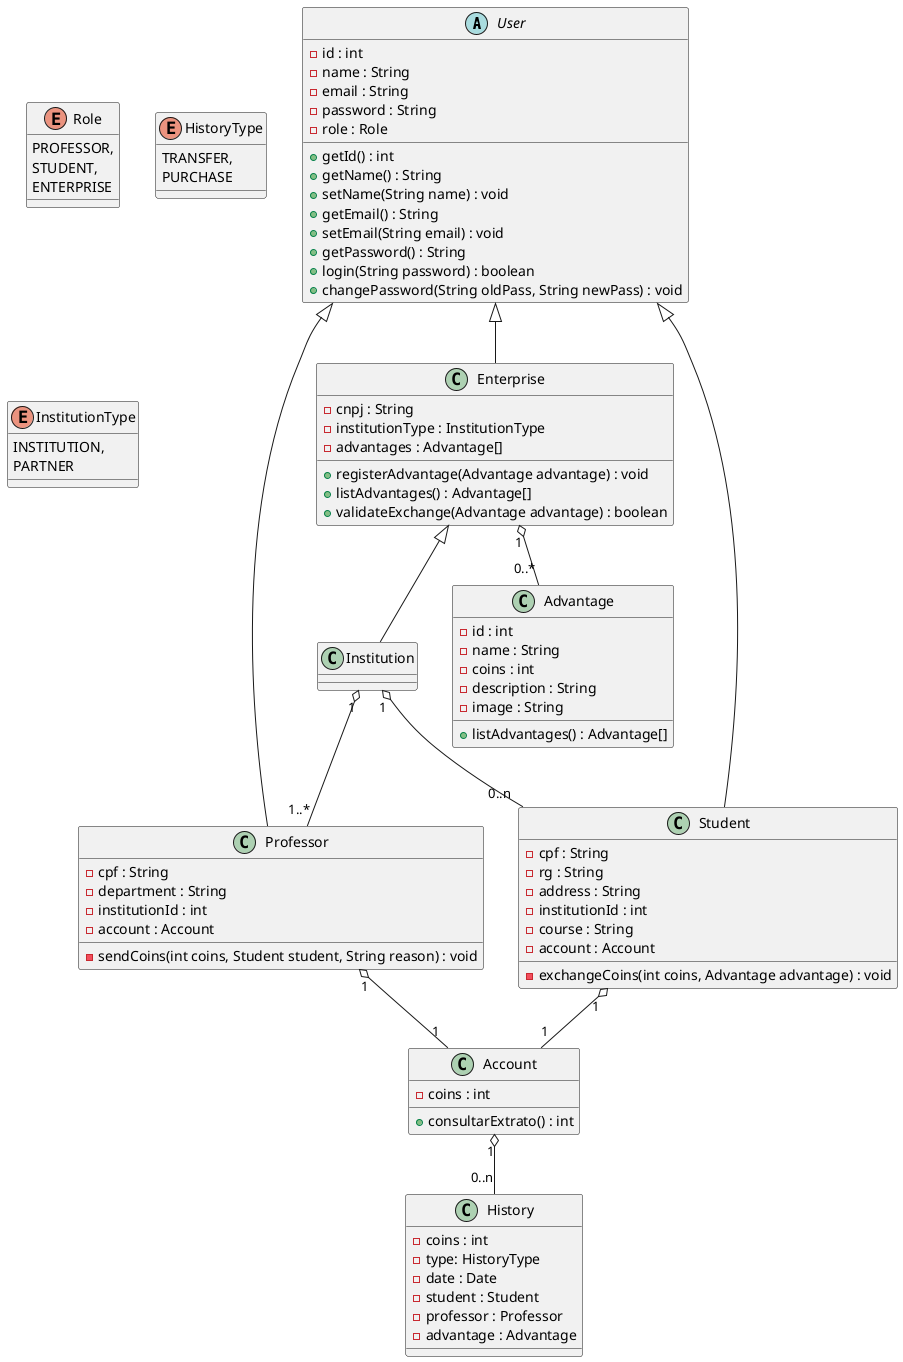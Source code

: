 @startuml

abstract class User {
    -id : int
    -name : String
    -email : String
    -password : String
    -role : Role
    +getId() : int
    +getName() : String
    +setName(String name) : void
    +getEmail() : String
    +setEmail(String email) : void
    +getPassword() : String
    +login(String password) : boolean
    +changePassword(String oldPass, String newPass) : void
}

enum Role {
    PROFESSOR,
    STUDENT,
    ENTERPRISE
}

class Professor {
    -cpf : String
    -department : String
    -institutionId : int
    -account : Account
    -sendCoins(int coins, Student student, String reason) : void
}

class Student {
    -cpf : String
    -rg : String
    -address : String
    -institutionId : int
    -course : String
    -account : Account
    -exchangeCoins(int coins, Advantage advantage) : void
}

class Account {
    -coins : int
    +consultarExtrato() : int
}

class History {
    -coins : int
    -type: HistoryType
    -date : Date
    -student : Student
    -professor : Professor
    -advantage : Advantage
}

enum HistoryType {
    TRANSFER,
    PURCHASE
}

class Advantage {
    -id : int
    -name : String
    -coins : int
    -description : String
    -image : String
    +listAdvantages() : Advantage[]
}

class Enterprise {
    -cnpj : String
    -institutionType : InstitutionType
    -advantages : Advantage[]
    +registerAdvantage(Advantage advantage) : void
    +listAdvantages() : Advantage[]
    +validateExchange(Advantage advantage) : boolean
}

enum InstitutionType {
    INSTITUTION,
    PARTNER
}

class Institution {
}

User <|-- Professor
User <|-- Student
User <|-- Enterprise

Enterprise <|-- Institution

Professor "1" o-- "1" Account
Student "1" o-- "1" Account
Enterprise "1" o-- "0..*" Advantage
Institution "1" o-- "1..*" Professor
Institution "1" o--  "0..n" Student
Account "1" o--  "0..n" History

@enduml